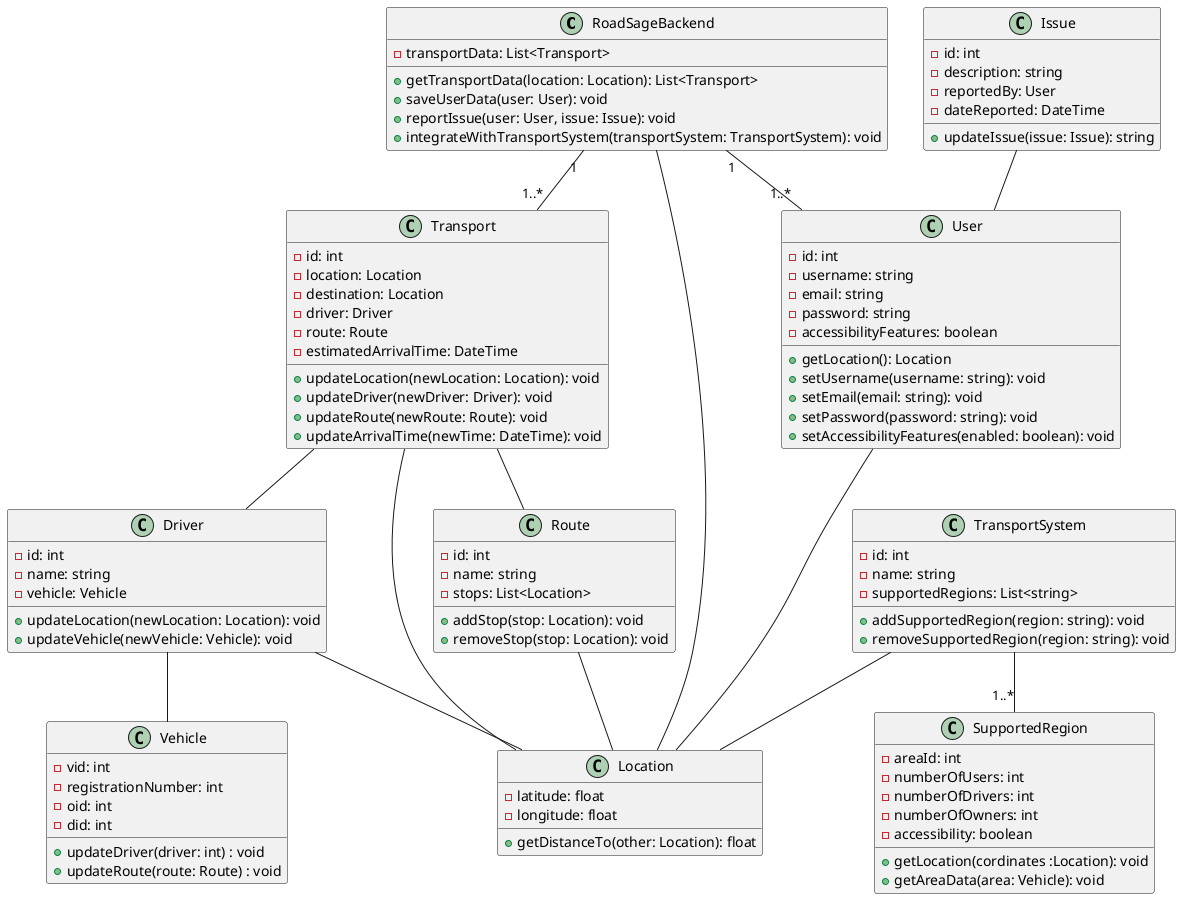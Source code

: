 @startuml RoadSageBackend

class RoadSageBackend {
  - transportData: List<Transport>
  + getTransportData(location: Location): List<Transport>
  + saveUserData(user: User): void
  + reportIssue(user: User, issue: Issue): void
  + integrateWithTransportSystem(transportSystem: TransportSystem): void
}

class Location {
  - latitude: float
  - longitude: float
  + getDistanceTo(other: Location): float
}

class Transport {
  - id: int
  - location: Location
  - destination: Location
  - driver: Driver
  - route: Route
  - estimatedArrivalTime: DateTime
  + updateLocation(newLocation: Location): void
  + updateDriver(newDriver: Driver): void
  + updateRoute(newRoute: Route): void
  + updateArrivalTime(newTime: DateTime): void
}

class User {
  - id: int
  - username: string
  - email: string
  - password: string
  - accessibilityFeatures: boolean
  + getLocation(): Location
  + setUsername(username: string): void
  + setEmail(email: string): void
  + setPassword(password: string): void
  + setAccessibilityFeatures(enabled: boolean): void
}

class Driver {
  - id: int
  - name: string
  - vehicle: Vehicle
  + updateLocation(newLocation: Location): void
  + updateVehicle(newVehicle: Vehicle): void
}

class Route {
  - id: int
  - name: string
  - stops: List<Location>
  + addStop(stop: Location): void
  + removeStop(stop: Location): void
}

class TransportSystem {
  - id: int
  - name: string
  - supportedRegions: List<string>
  + addSupportedRegion(region: string): void
  + removeSupportedRegion(region: string): void
}

class Issue {
  - id: int
  - description: string
  - reportedBy: User
  - dateReported: DateTime
  + updateIssue(issue: Issue): string
}


class Vehicle {
  - vid: int
  - registrationNumber: int
  - oid: int
  - did: int
  + updateDriver(driver: int) : void
  + updateRoute(route: Route) : void
}

class SupportedRegion {
  - areaId: int
  - numberOfUsers: int
  - numberOfDrivers: int
  - numberOfOwners: int
  - accessibility: boolean
  + getLocation(cordinates :Location): void
  + getAreaData(area: Vehicle): void
}

RoadSageBackend -- Location
RoadSageBackend "1" -- "1..*" Transport
RoadSageBackend "1" -- "1..*" User
Transport -- Location
Transport -- Driver
Transport -- Route
User -- Location
Driver -- Location
Driver -- Vehicle
Route -- Location
TransportSystem -- Location
TransportSystem -- "1..*" SupportedRegion
Issue -- User

@enduml

